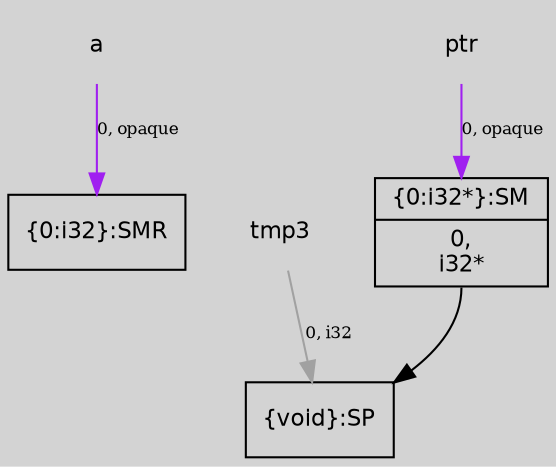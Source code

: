digraph unnamed {
	graph [center=true, ratio=true, bgcolor=lightgray, fontname=Helvetica];
	node  [fontname=Helvetica, fontsize=11];

	Node0x258cf60 [shape=record,label="{\{0:i32\}:SMR}"];
	Node0x258d410 [shape=record,label="{\{0:i32*\}:SM|{<s0>0,\ni32*}}"];
	Node0x258d410:s0 -> Node0x258e8f0[];
	Node0x258e8f0 [shape=record,label="{\{void\}:SP}"];
	Node0x257e5f8[ shape=plaintext, label ="a"];
	Node0x257e5f8 -> Node0x258cf60[arrowtail=tee,label="0, opaque",fontsize=8,color=purple];
	Node0x257ec78[ shape=plaintext, label ="ptr"];
	Node0x257ec78 -> Node0x258d410[arrowtail=tee,label="0, opaque",fontsize=8,color=purple];
	Node0x257f0d8[ shape=plaintext, label ="tmp3"];
	Node0x257f0d8 -> Node0x258e8f0[arrowtail=tee,label="0, i32",fontsize=8,color=gray63];
}
